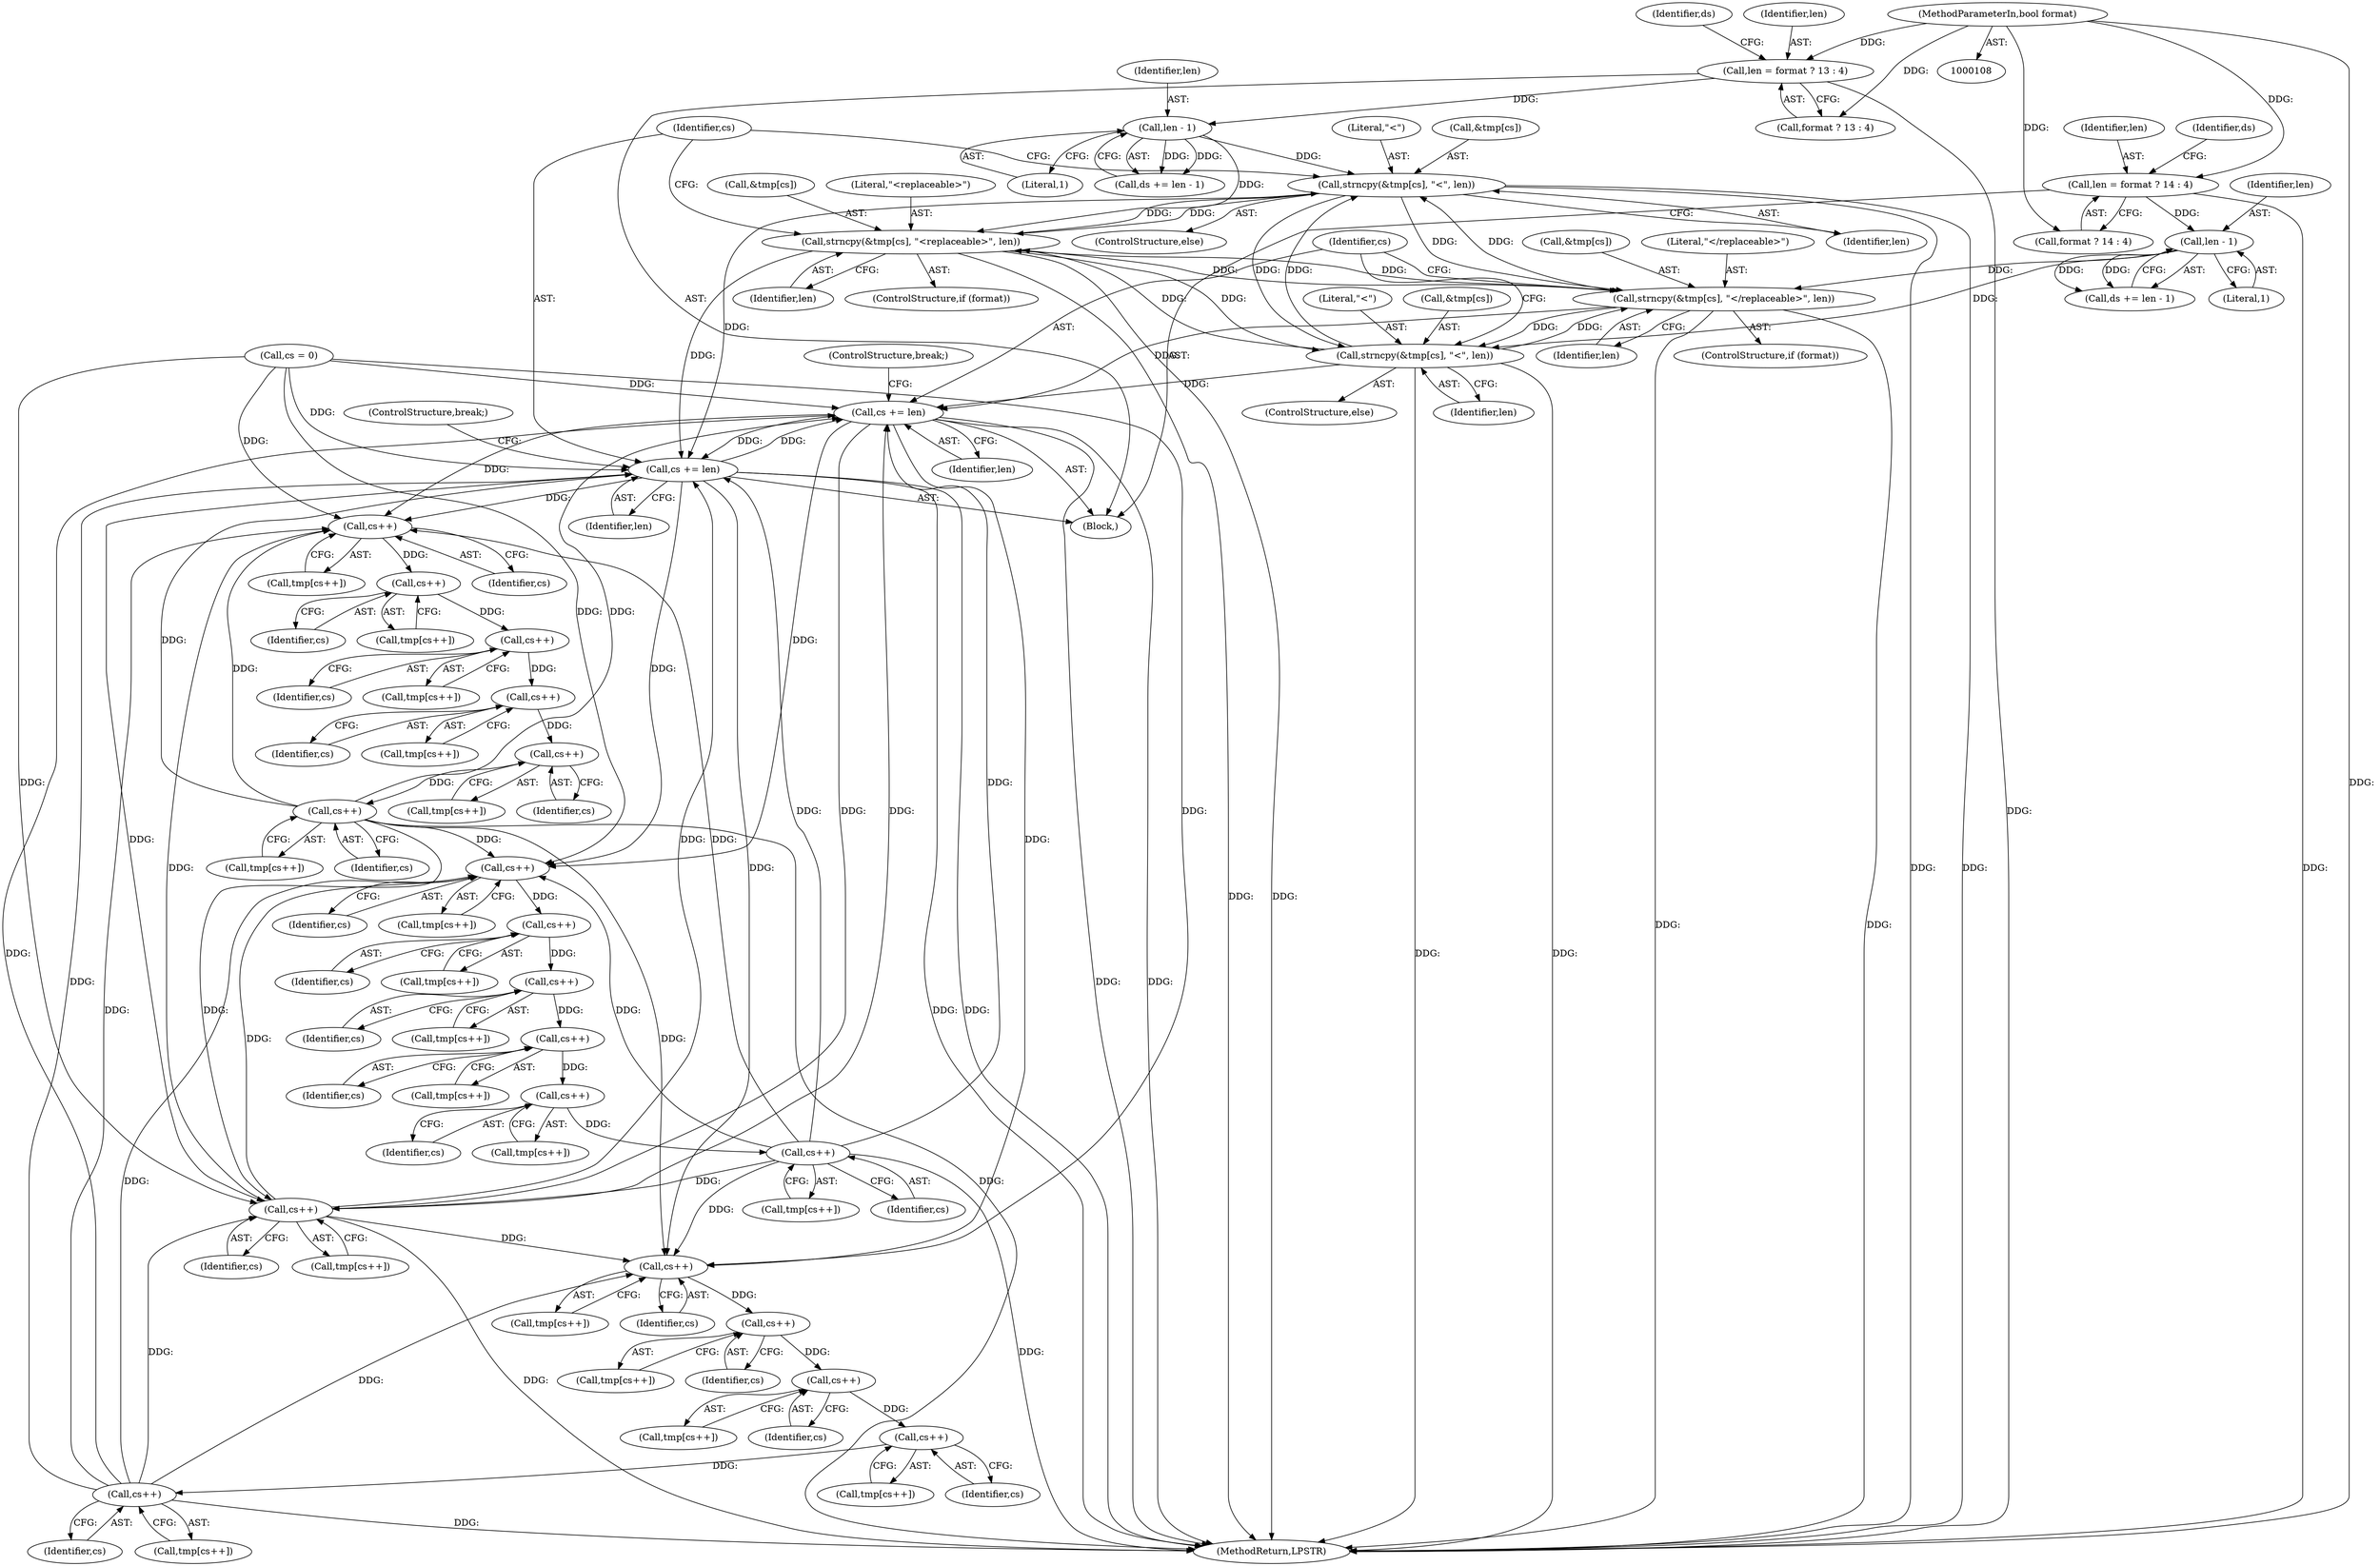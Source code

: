 digraph "0_FreeRDP_fc80ab45621bd966f70594c0b7393ec005a94007@API" {
"1000240" [label="(Call,strncpy(&tmp[cs], \"&lt;\", len))"];
"1000232" [label="(Call,strncpy(&tmp[cs], \"<replaceable>\", len))"];
"1000286" [label="(Call,strncpy(&tmp[cs], \"</replaceable>\", len))"];
"1000294" [label="(Call,strncpy(&tmp[cs], \"&lt;\", len))"];
"1000240" [label="(Call,strncpy(&tmp[cs], \"&lt;\", len))"];
"1000206" [label="(Call,len - 1)"];
"1000198" [label="(Call,len = format ? 13 : 4)"];
"1000110" [label="(MethodParameterIn,bool format)"];
"1000260" [label="(Call,len - 1)"];
"1000252" [label="(Call,len = format ? 14 : 4)"];
"1000247" [label="(Call,cs += len)"];
"1000301" [label="(Call,cs += len)"];
"1000333" [label="(Call,cs++)"];
"1000339" [label="(Call,cs++)"];
"1000345" [label="(Call,cs++)"];
"1000351" [label="(Call,cs++)"];
"1000357" [label="(Call,cs++)"];
"1000363" [label="(Call,cs++)"];
"1000395" [label="(Call,cs++)"];
"1000401" [label="(Call,cs++)"];
"1000407" [label="(Call,cs++)"];
"1000413" [label="(Call,cs++)"];
"1000419" [label="(Call,cs++)"];
"1000425" [label="(Call,cs++)"];
"1000457" [label="(Call,cs++)"];
"1000463" [label="(Call,cs++)"];
"1000469" [label="(Call,cs++)"];
"1000475" [label="(Call,cs++)"];
"1000481" [label="(Call,cs++)"];
"1000489" [label="(Call,cs++)"];
"1000293" [label="(ControlStructure,else)"];
"1000489" [label="(Call,cs++)"];
"1000481" [label="(Call,cs++)"];
"1000248" [label="(Identifier,cs)"];
"1000343" [label="(Call,tmp[cs++])"];
"1000246" [label="(Identifier,len)"];
"1000304" [label="(ControlStructure,break;)"];
"1000262" [label="(Literal,1)"];
"1000475" [label="(Call,cs++)"];
"1000408" [label="(Identifier,cs)"];
"1000331" [label="(Call,tmp[cs++])"];
"1000351" [label="(Call,cs++)"];
"1000238" [label="(Identifier,len)"];
"1000407" [label="(Call,cs++)"];
"1000252" [label="(Call,len = format ? 14 : 4)"];
"1000260" [label="(Call,len - 1)"];
"1000414" [label="(Identifier,cs)"];
"1000284" [label="(ControlStructure,if (format))"];
"1000482" [label="(Identifier,cs)"];
"1000395" [label="(Call,cs++)"];
"1000337" [label="(Call,tmp[cs++])"];
"1000346" [label="(Identifier,cs)"];
"1000294" [label="(Call,strncpy(&tmp[cs], \"&lt;\", len))"];
"1000464" [label="(Identifier,cs)"];
"1000291" [label="(Literal,\"</replaceable>\")"];
"1000287" [label="(Call,&tmp[cs])"];
"1000208" [label="(Literal,1)"];
"1000259" [label="(Identifier,ds)"];
"1000401" [label="(Call,cs++)"];
"1000249" [label="(Identifier,len)"];
"1000237" [label="(Literal,\"<replaceable>\")"];
"1000261" [label="(Identifier,len)"];
"1000240" [label="(Call,strncpy(&tmp[cs], \"&lt;\", len))"];
"1000504" [label="(MethodReturn,LPSTR)"];
"1000241" [label="(Call,&tmp[cs])"];
"1000349" [label="(Call,tmp[cs++])"];
"1000207" [label="(Identifier,len)"];
"1000405" [label="(Call,tmp[cs++])"];
"1000200" [label="(Call,format ? 13 : 4)"];
"1000361" [label="(Call,tmp[cs++])"];
"1000205" [label="(Identifier,ds)"];
"1000473" [label="(Call,tmp[cs++])"];
"1000245" [label="(Literal,\"&lt;\")"];
"1000292" [label="(Identifier,len)"];
"1000295" [label="(Call,&tmp[cs])"];
"1000425" [label="(Call,cs++)"];
"1000352" [label="(Identifier,cs)"];
"1000340" [label="(Identifier,cs)"];
"1000470" [label="(Identifier,cs)"];
"1000302" [label="(Identifier,cs)"];
"1000402" [label="(Identifier,cs)"];
"1000411" [label="(Call,tmp[cs++])"];
"1000463" [label="(Call,cs++)"];
"1000469" [label="(Call,cs++)"];
"1000300" [label="(Identifier,len)"];
"1000110" [label="(MethodParameterIn,bool format)"];
"1000206" [label="(Call,len - 1)"];
"1000239" [label="(ControlStructure,else)"];
"1000426" [label="(Identifier,cs)"];
"1000299" [label="(Literal,\"&lt;\")"];
"1000467" [label="(Call,tmp[cs++])"];
"1000258" [label="(Call,ds += len - 1)"];
"1000301" [label="(Call,cs += len)"];
"1000490" [label="(Identifier,cs)"];
"1000196" [label="(Block,)"];
"1000419" [label="(Call,cs++)"];
"1000461" [label="(Call,tmp[cs++])"];
"1000199" [label="(Identifier,len)"];
"1000204" [label="(Call,ds += len - 1)"];
"1000487" [label="(Call,tmp[cs++])"];
"1000357" [label="(Call,cs++)"];
"1000457" [label="(Call,cs++)"];
"1000393" [label="(Call,tmp[cs++])"];
"1000355" [label="(Call,tmp[cs++])"];
"1000476" [label="(Identifier,cs)"];
"1000363" [label="(Call,cs++)"];
"1000117" [label="(Call,cs = 0)"];
"1000420" [label="(Identifier,cs)"];
"1000413" [label="(Call,cs++)"];
"1000458" [label="(Identifier,cs)"];
"1000233" [label="(Call,&tmp[cs])"];
"1000396" [label="(Identifier,cs)"];
"1000230" [label="(ControlStructure,if (format))"];
"1000455" [label="(Call,tmp[cs++])"];
"1000232" [label="(Call,strncpy(&tmp[cs], \"<replaceable>\", len))"];
"1000399" [label="(Call,tmp[cs++])"];
"1000254" [label="(Call,format ? 14 : 4)"];
"1000253" [label="(Identifier,len)"];
"1000417" [label="(Call,tmp[cs++])"];
"1000303" [label="(Identifier,len)"];
"1000334" [label="(Identifier,cs)"];
"1000479" [label="(Call,tmp[cs++])"];
"1000333" [label="(Call,cs++)"];
"1000358" [label="(Identifier,cs)"];
"1000423" [label="(Call,tmp[cs++])"];
"1000250" [label="(ControlStructure,break;)"];
"1000247" [label="(Call,cs += len)"];
"1000339" [label="(Call,cs++)"];
"1000286" [label="(Call,strncpy(&tmp[cs], \"</replaceable>\", len))"];
"1000198" [label="(Call,len = format ? 13 : 4)"];
"1000364" [label="(Identifier,cs)"];
"1000345" [label="(Call,cs++)"];
"1000240" -> "1000239"  [label="AST: "];
"1000240" -> "1000246"  [label="CFG: "];
"1000241" -> "1000240"  [label="AST: "];
"1000245" -> "1000240"  [label="AST: "];
"1000246" -> "1000240"  [label="AST: "];
"1000248" -> "1000240"  [label="CFG: "];
"1000240" -> "1000504"  [label="DDG: "];
"1000240" -> "1000504"  [label="DDG: "];
"1000240" -> "1000232"  [label="DDG: "];
"1000232" -> "1000240"  [label="DDG: "];
"1000286" -> "1000240"  [label="DDG: "];
"1000294" -> "1000240"  [label="DDG: "];
"1000206" -> "1000240"  [label="DDG: "];
"1000240" -> "1000247"  [label="DDG: "];
"1000240" -> "1000286"  [label="DDG: "];
"1000240" -> "1000294"  [label="DDG: "];
"1000232" -> "1000230"  [label="AST: "];
"1000232" -> "1000238"  [label="CFG: "];
"1000233" -> "1000232"  [label="AST: "];
"1000237" -> "1000232"  [label="AST: "];
"1000238" -> "1000232"  [label="AST: "];
"1000248" -> "1000232"  [label="CFG: "];
"1000232" -> "1000504"  [label="DDG: "];
"1000232" -> "1000504"  [label="DDG: "];
"1000286" -> "1000232"  [label="DDG: "];
"1000294" -> "1000232"  [label="DDG: "];
"1000206" -> "1000232"  [label="DDG: "];
"1000232" -> "1000247"  [label="DDG: "];
"1000232" -> "1000286"  [label="DDG: "];
"1000232" -> "1000294"  [label="DDG: "];
"1000286" -> "1000284"  [label="AST: "];
"1000286" -> "1000292"  [label="CFG: "];
"1000287" -> "1000286"  [label="AST: "];
"1000291" -> "1000286"  [label="AST: "];
"1000292" -> "1000286"  [label="AST: "];
"1000302" -> "1000286"  [label="CFG: "];
"1000286" -> "1000504"  [label="DDG: "];
"1000286" -> "1000504"  [label="DDG: "];
"1000294" -> "1000286"  [label="DDG: "];
"1000260" -> "1000286"  [label="DDG: "];
"1000286" -> "1000294"  [label="DDG: "];
"1000286" -> "1000301"  [label="DDG: "];
"1000294" -> "1000293"  [label="AST: "];
"1000294" -> "1000300"  [label="CFG: "];
"1000295" -> "1000294"  [label="AST: "];
"1000299" -> "1000294"  [label="AST: "];
"1000300" -> "1000294"  [label="AST: "];
"1000302" -> "1000294"  [label="CFG: "];
"1000294" -> "1000504"  [label="DDG: "];
"1000294" -> "1000504"  [label="DDG: "];
"1000260" -> "1000294"  [label="DDG: "];
"1000294" -> "1000301"  [label="DDG: "];
"1000206" -> "1000204"  [label="AST: "];
"1000206" -> "1000208"  [label="CFG: "];
"1000207" -> "1000206"  [label="AST: "];
"1000208" -> "1000206"  [label="AST: "];
"1000204" -> "1000206"  [label="CFG: "];
"1000206" -> "1000204"  [label="DDG: "];
"1000206" -> "1000204"  [label="DDG: "];
"1000198" -> "1000206"  [label="DDG: "];
"1000198" -> "1000196"  [label="AST: "];
"1000198" -> "1000200"  [label="CFG: "];
"1000199" -> "1000198"  [label="AST: "];
"1000200" -> "1000198"  [label="AST: "];
"1000205" -> "1000198"  [label="CFG: "];
"1000198" -> "1000504"  [label="DDG: "];
"1000110" -> "1000198"  [label="DDG: "];
"1000110" -> "1000108"  [label="AST: "];
"1000110" -> "1000504"  [label="DDG: "];
"1000110" -> "1000200"  [label="DDG: "];
"1000110" -> "1000252"  [label="DDG: "];
"1000110" -> "1000254"  [label="DDG: "];
"1000260" -> "1000258"  [label="AST: "];
"1000260" -> "1000262"  [label="CFG: "];
"1000261" -> "1000260"  [label="AST: "];
"1000262" -> "1000260"  [label="AST: "];
"1000258" -> "1000260"  [label="CFG: "];
"1000260" -> "1000258"  [label="DDG: "];
"1000260" -> "1000258"  [label="DDG: "];
"1000252" -> "1000260"  [label="DDG: "];
"1000252" -> "1000196"  [label="AST: "];
"1000252" -> "1000254"  [label="CFG: "];
"1000253" -> "1000252"  [label="AST: "];
"1000254" -> "1000252"  [label="AST: "];
"1000259" -> "1000252"  [label="CFG: "];
"1000252" -> "1000504"  [label="DDG: "];
"1000247" -> "1000196"  [label="AST: "];
"1000247" -> "1000249"  [label="CFG: "];
"1000248" -> "1000247"  [label="AST: "];
"1000249" -> "1000247"  [label="AST: "];
"1000250" -> "1000247"  [label="CFG: "];
"1000247" -> "1000504"  [label="DDG: "];
"1000247" -> "1000504"  [label="DDG: "];
"1000363" -> "1000247"  [label="DDG: "];
"1000425" -> "1000247"  [label="DDG: "];
"1000489" -> "1000247"  [label="DDG: "];
"1000481" -> "1000247"  [label="DDG: "];
"1000301" -> "1000247"  [label="DDG: "];
"1000117" -> "1000247"  [label="DDG: "];
"1000247" -> "1000301"  [label="DDG: "];
"1000247" -> "1000333"  [label="DDG: "];
"1000247" -> "1000395"  [label="DDG: "];
"1000247" -> "1000457"  [label="DDG: "];
"1000247" -> "1000489"  [label="DDG: "];
"1000301" -> "1000196"  [label="AST: "];
"1000301" -> "1000303"  [label="CFG: "];
"1000302" -> "1000301"  [label="AST: "];
"1000303" -> "1000301"  [label="AST: "];
"1000304" -> "1000301"  [label="CFG: "];
"1000301" -> "1000504"  [label="DDG: "];
"1000301" -> "1000504"  [label="DDG: "];
"1000363" -> "1000301"  [label="DDG: "];
"1000425" -> "1000301"  [label="DDG: "];
"1000489" -> "1000301"  [label="DDG: "];
"1000481" -> "1000301"  [label="DDG: "];
"1000117" -> "1000301"  [label="DDG: "];
"1000301" -> "1000333"  [label="DDG: "];
"1000301" -> "1000395"  [label="DDG: "];
"1000301" -> "1000457"  [label="DDG: "];
"1000301" -> "1000489"  [label="DDG: "];
"1000333" -> "1000331"  [label="AST: "];
"1000333" -> "1000334"  [label="CFG: "];
"1000334" -> "1000333"  [label="AST: "];
"1000331" -> "1000333"  [label="CFG: "];
"1000363" -> "1000333"  [label="DDG: "];
"1000425" -> "1000333"  [label="DDG: "];
"1000489" -> "1000333"  [label="DDG: "];
"1000481" -> "1000333"  [label="DDG: "];
"1000117" -> "1000333"  [label="DDG: "];
"1000333" -> "1000339"  [label="DDG: "];
"1000339" -> "1000337"  [label="AST: "];
"1000339" -> "1000340"  [label="CFG: "];
"1000340" -> "1000339"  [label="AST: "];
"1000337" -> "1000339"  [label="CFG: "];
"1000339" -> "1000345"  [label="DDG: "];
"1000345" -> "1000343"  [label="AST: "];
"1000345" -> "1000346"  [label="CFG: "];
"1000346" -> "1000345"  [label="AST: "];
"1000343" -> "1000345"  [label="CFG: "];
"1000345" -> "1000351"  [label="DDG: "];
"1000351" -> "1000349"  [label="AST: "];
"1000351" -> "1000352"  [label="CFG: "];
"1000352" -> "1000351"  [label="AST: "];
"1000349" -> "1000351"  [label="CFG: "];
"1000351" -> "1000357"  [label="DDG: "];
"1000357" -> "1000355"  [label="AST: "];
"1000357" -> "1000358"  [label="CFG: "];
"1000358" -> "1000357"  [label="AST: "];
"1000355" -> "1000357"  [label="CFG: "];
"1000357" -> "1000363"  [label="DDG: "];
"1000363" -> "1000361"  [label="AST: "];
"1000363" -> "1000364"  [label="CFG: "];
"1000364" -> "1000363"  [label="AST: "];
"1000361" -> "1000363"  [label="CFG: "];
"1000363" -> "1000504"  [label="DDG: "];
"1000363" -> "1000395"  [label="DDG: "];
"1000363" -> "1000457"  [label="DDG: "];
"1000363" -> "1000489"  [label="DDG: "];
"1000395" -> "1000393"  [label="AST: "];
"1000395" -> "1000396"  [label="CFG: "];
"1000396" -> "1000395"  [label="AST: "];
"1000393" -> "1000395"  [label="CFG: "];
"1000425" -> "1000395"  [label="DDG: "];
"1000489" -> "1000395"  [label="DDG: "];
"1000481" -> "1000395"  [label="DDG: "];
"1000117" -> "1000395"  [label="DDG: "];
"1000395" -> "1000401"  [label="DDG: "];
"1000401" -> "1000399"  [label="AST: "];
"1000401" -> "1000402"  [label="CFG: "];
"1000402" -> "1000401"  [label="AST: "];
"1000399" -> "1000401"  [label="CFG: "];
"1000401" -> "1000407"  [label="DDG: "];
"1000407" -> "1000405"  [label="AST: "];
"1000407" -> "1000408"  [label="CFG: "];
"1000408" -> "1000407"  [label="AST: "];
"1000405" -> "1000407"  [label="CFG: "];
"1000407" -> "1000413"  [label="DDG: "];
"1000413" -> "1000411"  [label="AST: "];
"1000413" -> "1000414"  [label="CFG: "];
"1000414" -> "1000413"  [label="AST: "];
"1000411" -> "1000413"  [label="CFG: "];
"1000413" -> "1000419"  [label="DDG: "];
"1000419" -> "1000417"  [label="AST: "];
"1000419" -> "1000420"  [label="CFG: "];
"1000420" -> "1000419"  [label="AST: "];
"1000417" -> "1000419"  [label="CFG: "];
"1000419" -> "1000425"  [label="DDG: "];
"1000425" -> "1000423"  [label="AST: "];
"1000425" -> "1000426"  [label="CFG: "];
"1000426" -> "1000425"  [label="AST: "];
"1000423" -> "1000425"  [label="CFG: "];
"1000425" -> "1000504"  [label="DDG: "];
"1000425" -> "1000457"  [label="DDG: "];
"1000425" -> "1000489"  [label="DDG: "];
"1000457" -> "1000455"  [label="AST: "];
"1000457" -> "1000458"  [label="CFG: "];
"1000458" -> "1000457"  [label="AST: "];
"1000455" -> "1000457"  [label="CFG: "];
"1000489" -> "1000457"  [label="DDG: "];
"1000481" -> "1000457"  [label="DDG: "];
"1000117" -> "1000457"  [label="DDG: "];
"1000457" -> "1000463"  [label="DDG: "];
"1000463" -> "1000461"  [label="AST: "];
"1000463" -> "1000464"  [label="CFG: "];
"1000464" -> "1000463"  [label="AST: "];
"1000461" -> "1000463"  [label="CFG: "];
"1000463" -> "1000469"  [label="DDG: "];
"1000469" -> "1000467"  [label="AST: "];
"1000469" -> "1000470"  [label="CFG: "];
"1000470" -> "1000469"  [label="AST: "];
"1000467" -> "1000469"  [label="CFG: "];
"1000469" -> "1000475"  [label="DDG: "];
"1000475" -> "1000473"  [label="AST: "];
"1000475" -> "1000476"  [label="CFG: "];
"1000476" -> "1000475"  [label="AST: "];
"1000473" -> "1000475"  [label="CFG: "];
"1000475" -> "1000481"  [label="DDG: "];
"1000481" -> "1000479"  [label="AST: "];
"1000481" -> "1000482"  [label="CFG: "];
"1000482" -> "1000481"  [label="AST: "];
"1000479" -> "1000481"  [label="CFG: "];
"1000481" -> "1000504"  [label="DDG: "];
"1000481" -> "1000489"  [label="DDG: "];
"1000489" -> "1000487"  [label="AST: "];
"1000489" -> "1000490"  [label="CFG: "];
"1000490" -> "1000489"  [label="AST: "];
"1000487" -> "1000489"  [label="CFG: "];
"1000489" -> "1000504"  [label="DDG: "];
"1000117" -> "1000489"  [label="DDG: "];
}
